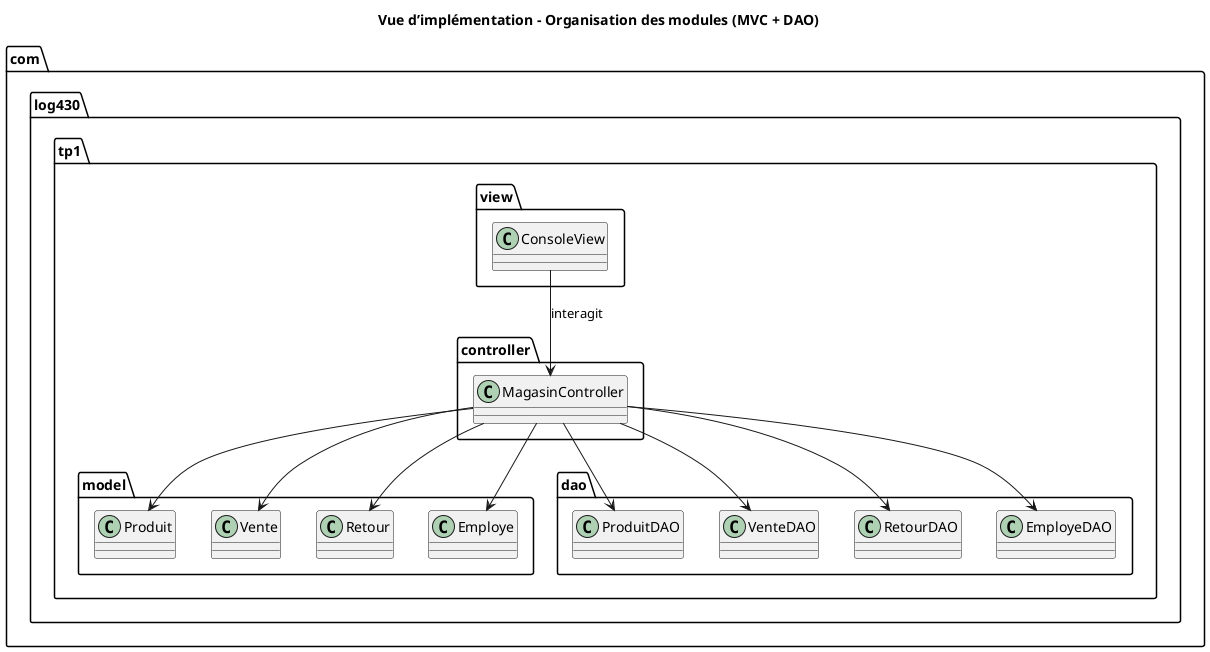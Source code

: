 @startuml
title Vue d’implémentation – Organisation des modules (MVC + DAO)

package "com.log430.tp1.view" {
  class ConsoleView
}

package "com.log430.tp1.controller" {
  class MagasinController
}

package "com.log430.tp1.model" {
  class Produit
  class Vente
  class Retour
  class Employe
}

package "com.log430.tp1.dao" {
  class ProduitDAO
  class VenteDAO
  class RetourDAO
  class EmployeDAO
}

ConsoleView --> MagasinController : interagit

MagasinController --> ProduitDAO
MagasinController --> VenteDAO
MagasinController --> RetourDAO
MagasinController --> EmployeDAO

MagasinController --> Produit
MagasinController --> Vente
MagasinController --> Retour
MagasinController --> Employe
@enduml
